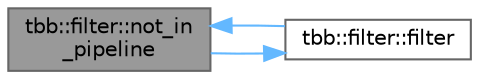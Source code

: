 digraph "tbb::filter::not_in_pipeline"
{
 // LATEX_PDF_SIZE
  bgcolor="transparent";
  edge [fontname=Helvetica,fontsize=10,labelfontname=Helvetica,labelfontsize=10];
  node [fontname=Helvetica,fontsize=10,shape=box,height=0.2,width=0.4];
  rankdir="LR";
  Node1 [id="Node000001",label="tbb::filter::not_in\l_pipeline",height=0.2,width=0.4,color="gray40", fillcolor="grey60", style="filled", fontcolor="black",tooltip="Value used to mark \"not in pipeline\""];
  Node1 -> Node2 [id="edge1_Node000001_Node000002",color="steelblue1",style="solid",tooltip=" "];
  Node2 [id="Node000002",label="tbb::filter::filter",height=0.2,width=0.4,color="grey40", fillcolor="white", style="filled",URL="$classtbb_1_1filter.html#ae651887a41bbff4e0f5c7108f6c01d48",tooltip=" "];
  Node2 -> Node1 [id="edge2_Node000002_Node000001",color="steelblue1",style="solid",tooltip=" "];
}
